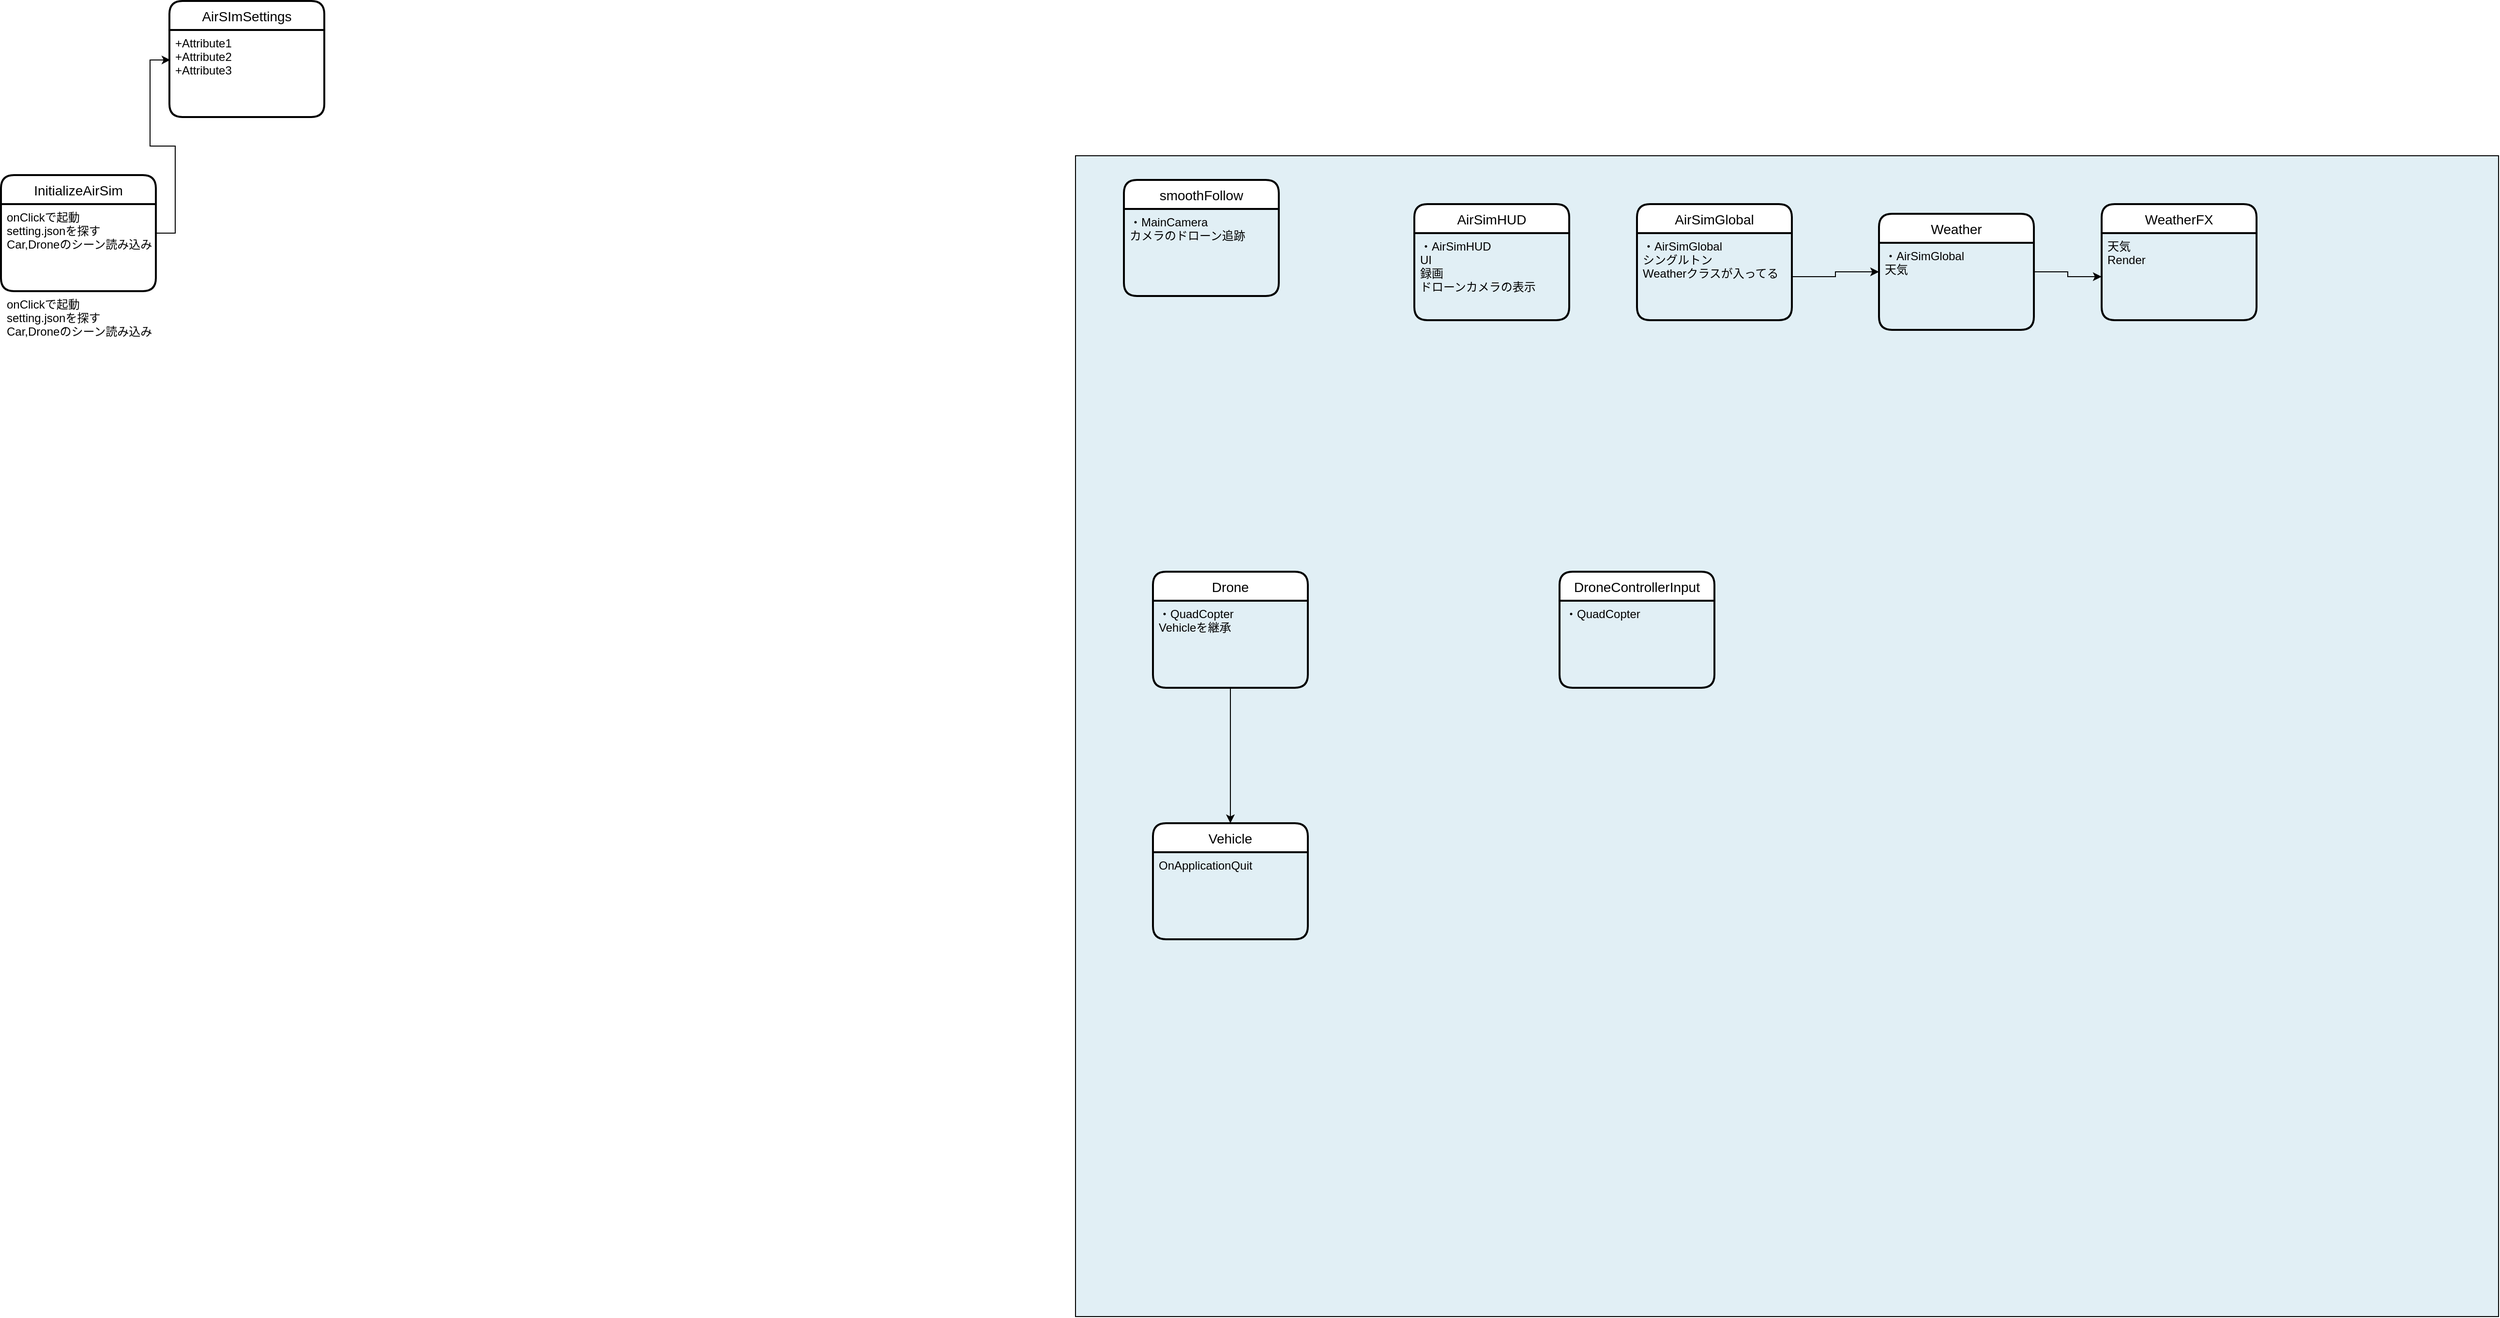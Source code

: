 <mxfile version="15.2.7" type="github">
  <diagram id="2j-dnvrhPGZeGhH3VrNi" name="ページ1">
    <mxGraphModel dx="453" dy="648" grid="1" gridSize="10" guides="1" tooltips="1" connect="1" arrows="1" fold="1" page="1" pageScale="1" pageWidth="3000" pageHeight="1500" math="0" shadow="0">
      <root>
        <mxCell id="0" />
        <mxCell id="1" parent="0" />
        <mxCell id="nlZvFM5JTFeUBah3rEH2-2" value="" style="rounded=0;whiteSpace=wrap;html=1;fillColor=#E1EFF5;" vertex="1" parent="1">
          <mxGeometry x="1350" y="210" width="1470" height="1200" as="geometry" />
        </mxCell>
        <mxCell id="V0Zn2ncvvBvBfi_nPmDr-26" style="edgeStyle=orthogonalEdgeStyle;rounded=0;orthogonalLoop=1;jettySize=auto;html=1;entryX=0.006;entryY=0.344;entryDx=0;entryDy=0;entryPerimeter=0;" parent="1" source="V0Zn2ncvvBvBfi_nPmDr-18" target="V0Zn2ncvvBvBfi_nPmDr-22" edge="1">
          <mxGeometry relative="1" as="geometry" />
        </mxCell>
        <mxCell id="V0Zn2ncvvBvBfi_nPmDr-18" value="InitializeAirSim" style="swimlane;childLayout=stackLayout;horizontal=1;startSize=30;horizontalStack=0;rounded=1;fontSize=14;fontStyle=0;strokeWidth=2;resizeParent=0;resizeLast=1;shadow=0;dashed=0;align=center;" parent="1" vertex="1">
          <mxGeometry x="240" y="230" width="160" height="120" as="geometry" />
        </mxCell>
        <mxCell id="V0Zn2ncvvBvBfi_nPmDr-19" value="onClickで起動&#xa;setting.jsonを探す&#xa;Car,Droneのシーン読み込み" style="align=left;strokeColor=none;fillColor=none;spacingLeft=4;fontSize=12;verticalAlign=top;resizable=0;rotatable=0;part=1;" parent="V0Zn2ncvvBvBfi_nPmDr-18" vertex="1">
          <mxGeometry y="30" width="160" height="90" as="geometry" />
        </mxCell>
        <mxCell id="V0Zn2ncvvBvBfi_nPmDr-23" value="onClickで起動&#xa;setting.jsonを探す&#xa;Car,Droneのシーン読み込み" style="align=left;strokeColor=none;fillColor=none;spacingLeft=4;fontSize=12;verticalAlign=top;resizable=0;rotatable=0;part=1;" parent="V0Zn2ncvvBvBfi_nPmDr-18" vertex="1">
          <mxGeometry y="120" width="160" as="geometry" />
        </mxCell>
        <mxCell id="V0Zn2ncvvBvBfi_nPmDr-21" value="AirSImSettings" style="swimlane;childLayout=stackLayout;horizontal=1;startSize=30;horizontalStack=0;rounded=1;fontSize=14;fontStyle=0;strokeWidth=2;resizeParent=0;resizeLast=1;shadow=0;dashed=0;align=center;" parent="1" vertex="1">
          <mxGeometry x="414" y="50" width="160" height="120" as="geometry" />
        </mxCell>
        <mxCell id="V0Zn2ncvvBvBfi_nPmDr-22" value="+Attribute1&#xa;+Attribute2&#xa;+Attribute3" style="align=left;strokeColor=none;fillColor=none;spacingLeft=4;fontSize=12;verticalAlign=top;resizable=0;rotatable=0;part=1;" parent="V0Zn2ncvvBvBfi_nPmDr-21" vertex="1">
          <mxGeometry y="30" width="160" height="90" as="geometry" />
        </mxCell>
        <mxCell id="ThfKir7YbbVasL51CzR_-1" value="smoothFollow" style="swimlane;childLayout=stackLayout;horizontal=1;startSize=30;horizontalStack=0;rounded=1;fontSize=14;fontStyle=0;strokeWidth=2;resizeParent=0;resizeLast=1;shadow=0;dashed=0;align=center;" parent="1" vertex="1">
          <mxGeometry x="1400" y="235" width="160" height="120" as="geometry" />
        </mxCell>
        <mxCell id="ThfKir7YbbVasL51CzR_-2" value="・MainCamera&#xa;カメラのドローン追跡" style="align=left;strokeColor=none;fillColor=none;spacingLeft=4;fontSize=12;verticalAlign=top;resizable=0;rotatable=0;part=1;" parent="ThfKir7YbbVasL51CzR_-1" vertex="1">
          <mxGeometry y="30" width="160" height="90" as="geometry" />
        </mxCell>
        <mxCell id="2XuE7_Qku_h-1j3S_phQ-1" value="AirSimGlobal" style="swimlane;childLayout=stackLayout;horizontal=1;startSize=30;horizontalStack=0;rounded=1;fontSize=14;fontStyle=0;strokeWidth=2;resizeParent=0;resizeLast=1;shadow=0;dashed=0;align=center;" parent="1" vertex="1">
          <mxGeometry x="1930" y="260" width="160" height="120" as="geometry" />
        </mxCell>
        <mxCell id="2XuE7_Qku_h-1j3S_phQ-2" value="・AirSimGlobal&#xa;シングルトン&#xa;Weatherクラスが入ってる" style="align=left;strokeColor=none;fillColor=none;spacingLeft=4;fontSize=12;verticalAlign=top;resizable=0;rotatable=0;part=1;" parent="2XuE7_Qku_h-1j3S_phQ-1" vertex="1">
          <mxGeometry y="30" width="160" height="90" as="geometry" />
        </mxCell>
        <mxCell id="2XuE7_Qku_h-1j3S_phQ-12" style="edgeStyle=orthogonalEdgeStyle;rounded=0;orthogonalLoop=1;jettySize=auto;html=1;" parent="1" source="2XuE7_Qku_h-1j3S_phQ-7" target="2XuE7_Qku_h-1j3S_phQ-11" edge="1">
          <mxGeometry relative="1" as="geometry" />
        </mxCell>
        <mxCell id="2XuE7_Qku_h-1j3S_phQ-7" value="Weather" style="swimlane;childLayout=stackLayout;horizontal=1;startSize=30;horizontalStack=0;rounded=1;fontSize=14;fontStyle=0;strokeWidth=2;resizeParent=0;resizeLast=1;shadow=0;dashed=0;align=center;" parent="1" vertex="1">
          <mxGeometry x="2180" y="270" width="160" height="120" as="geometry" />
        </mxCell>
        <mxCell id="2XuE7_Qku_h-1j3S_phQ-8" value="・AirSimGlobal&#xa;天気" style="align=left;strokeColor=none;fillColor=none;spacingLeft=4;fontSize=12;verticalAlign=top;resizable=0;rotatable=0;part=1;" parent="2XuE7_Qku_h-1j3S_phQ-7" vertex="1">
          <mxGeometry y="30" width="160" height="90" as="geometry" />
        </mxCell>
        <mxCell id="2XuE7_Qku_h-1j3S_phQ-9" style="edgeStyle=orthogonalEdgeStyle;rounded=0;orthogonalLoop=1;jettySize=auto;html=1;" parent="1" source="2XuE7_Qku_h-1j3S_phQ-2" target="2XuE7_Qku_h-1j3S_phQ-7" edge="1">
          <mxGeometry relative="1" as="geometry" />
        </mxCell>
        <mxCell id="2XuE7_Qku_h-1j3S_phQ-10" value="WeatherFX" style="swimlane;childLayout=stackLayout;horizontal=1;startSize=30;horizontalStack=0;rounded=1;fontSize=14;fontStyle=0;strokeWidth=2;resizeParent=0;resizeLast=1;shadow=0;dashed=0;align=center;" parent="1" vertex="1">
          <mxGeometry x="2410" y="260" width="160" height="120" as="geometry" />
        </mxCell>
        <mxCell id="2XuE7_Qku_h-1j3S_phQ-11" value="天気&#xa;Render" style="align=left;strokeColor=none;fillColor=none;spacingLeft=4;fontSize=12;verticalAlign=top;resizable=0;rotatable=0;part=1;" parent="2XuE7_Qku_h-1j3S_phQ-10" vertex="1">
          <mxGeometry y="30" width="160" height="90" as="geometry" />
        </mxCell>
        <mxCell id="2XuE7_Qku_h-1j3S_phQ-13" value="AirSimHUD" style="swimlane;childLayout=stackLayout;horizontal=1;startSize=30;horizontalStack=0;rounded=1;fontSize=14;fontStyle=0;strokeWidth=2;resizeParent=0;resizeLast=1;shadow=0;dashed=0;align=center;" parent="1" vertex="1">
          <mxGeometry x="1700" y="260" width="160" height="120" as="geometry" />
        </mxCell>
        <mxCell id="2XuE7_Qku_h-1j3S_phQ-14" value="・AirSimHUD&#xa;UI&#xa;録画&#xa;ドローンカメラの表示" style="align=left;strokeColor=none;fillColor=none;spacingLeft=4;fontSize=12;verticalAlign=top;resizable=0;rotatable=0;part=1;" parent="2XuE7_Qku_h-1j3S_phQ-13" vertex="1">
          <mxGeometry y="30" width="160" height="90" as="geometry" />
        </mxCell>
        <mxCell id="2XuE7_Qku_h-1j3S_phQ-15" value="Drone" style="swimlane;childLayout=stackLayout;horizontal=1;startSize=30;horizontalStack=0;rounded=1;fontSize=14;fontStyle=0;strokeWidth=2;resizeParent=0;resizeLast=1;shadow=0;dashed=0;align=center;" parent="1" vertex="1">
          <mxGeometry x="1430" y="640" width="160" height="120" as="geometry" />
        </mxCell>
        <mxCell id="2XuE7_Qku_h-1j3S_phQ-16" value="・QuadCopter&#xa;Vehicleを継承" style="align=left;strokeColor=none;fillColor=none;spacingLeft=4;fontSize=12;verticalAlign=top;resizable=0;rotatable=0;part=1;" parent="2XuE7_Qku_h-1j3S_phQ-15" vertex="1">
          <mxGeometry y="30" width="160" height="90" as="geometry" />
        </mxCell>
        <mxCell id="2XuE7_Qku_h-1j3S_phQ-20" value="DroneControllerInput" style="swimlane;childLayout=stackLayout;horizontal=1;startSize=30;horizontalStack=0;rounded=1;fontSize=14;fontStyle=0;strokeWidth=2;resizeParent=0;resizeLast=1;shadow=0;dashed=0;align=center;" parent="1" vertex="1">
          <mxGeometry x="1850" y="640" width="160" height="120" as="geometry" />
        </mxCell>
        <mxCell id="2XuE7_Qku_h-1j3S_phQ-21" value="・QuadCopter" style="align=left;strokeColor=none;fillColor=none;spacingLeft=4;fontSize=12;verticalAlign=top;resizable=0;rotatable=0;part=1;" parent="2XuE7_Qku_h-1j3S_phQ-20" vertex="1">
          <mxGeometry y="30" width="160" height="90" as="geometry" />
        </mxCell>
        <mxCell id="nlZvFM5JTFeUBah3rEH2-4" value="Vehicle" style="swimlane;childLayout=stackLayout;horizontal=1;startSize=30;horizontalStack=0;rounded=1;fontSize=14;fontStyle=0;strokeWidth=2;resizeParent=0;resizeLast=1;shadow=0;dashed=0;align=center;" vertex="1" parent="1">
          <mxGeometry x="1430" y="900" width="160" height="120" as="geometry" />
        </mxCell>
        <mxCell id="nlZvFM5JTFeUBah3rEH2-5" value="OnApplicationQuit" style="align=left;strokeColor=none;fillColor=none;spacingLeft=4;fontSize=12;verticalAlign=top;resizable=0;rotatable=0;part=1;" vertex="1" parent="nlZvFM5JTFeUBah3rEH2-4">
          <mxGeometry y="30" width="160" height="90" as="geometry" />
        </mxCell>
        <mxCell id="nlZvFM5JTFeUBah3rEH2-6" style="edgeStyle=orthogonalEdgeStyle;rounded=0;orthogonalLoop=1;jettySize=auto;html=1;" edge="1" parent="1" source="2XuE7_Qku_h-1j3S_phQ-16" target="nlZvFM5JTFeUBah3rEH2-4">
          <mxGeometry relative="1" as="geometry" />
        </mxCell>
      </root>
    </mxGraphModel>
  </diagram>
</mxfile>

